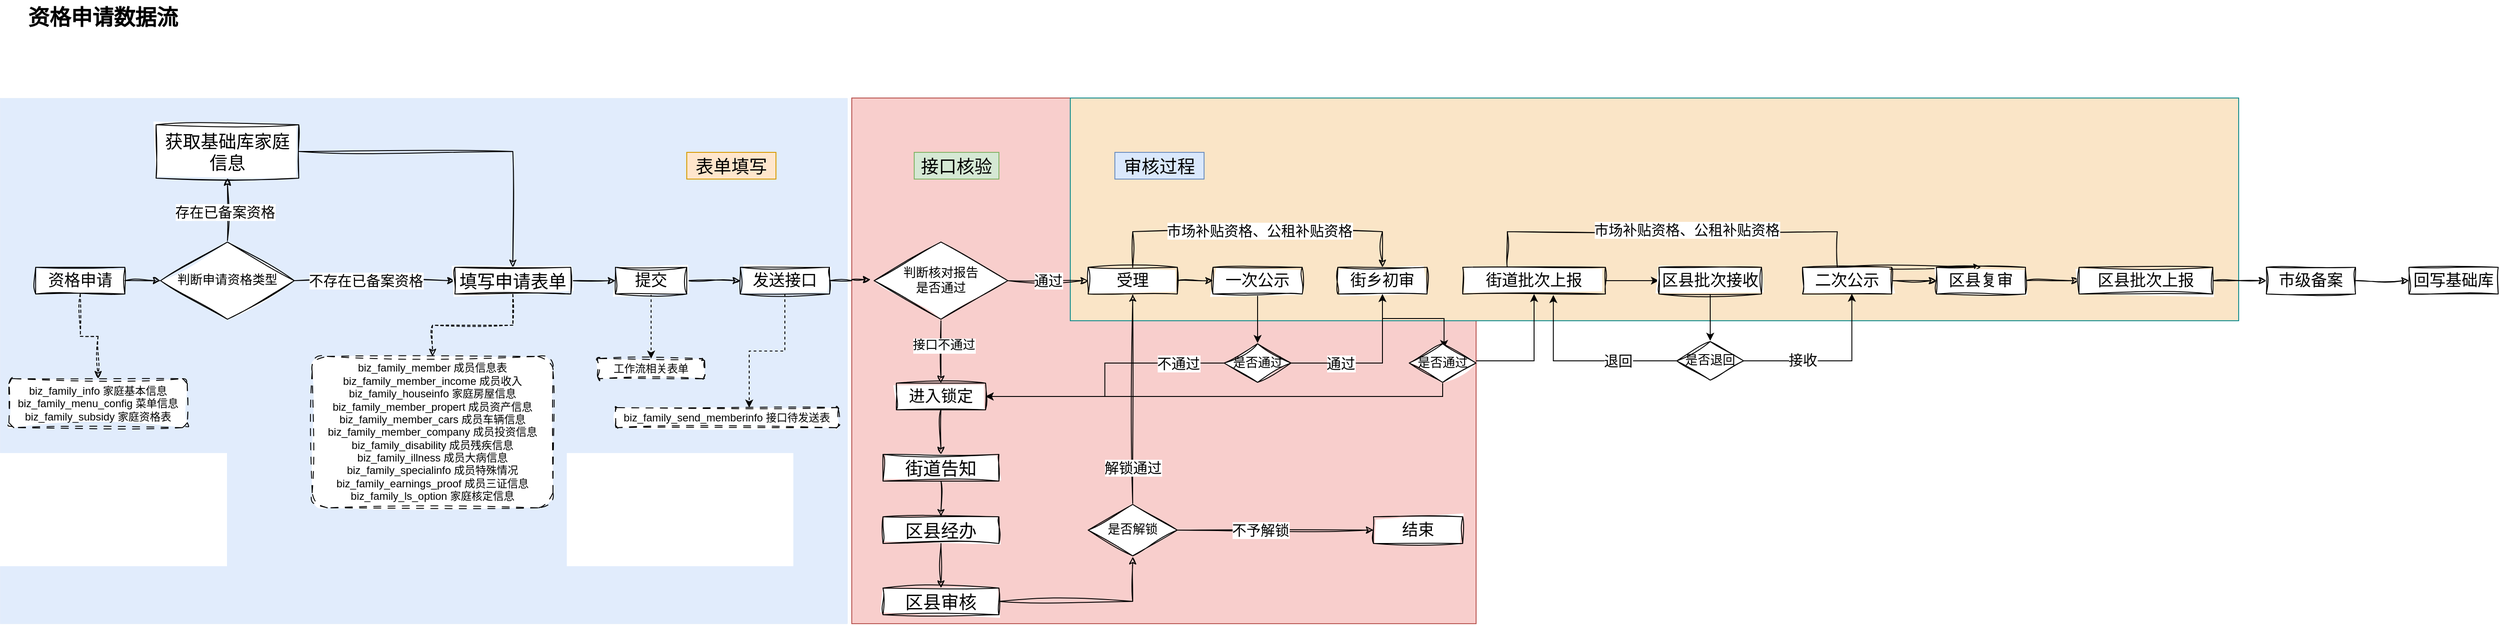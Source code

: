 <mxfile version="21.6.6" type="github">
  <diagram name="第 1 页" id="L3xyPryuT6cQ3fmTiVPL">
    <mxGraphModel dx="1927" dy="1056" grid="1" gridSize="10" guides="1" tooltips="1" connect="1" arrows="1" fold="1" page="1" pageScale="1" pageWidth="850" pageHeight="1100" math="0" shadow="0">
      <root>
        <mxCell id="0" />
        <mxCell id="1" parent="0" />
        <mxCell id="yCfuCtmDYK_FV-YPYzmW-62" value="" style="rounded=0;whiteSpace=wrap;html=1;strokeColor=#b85450;fillColor=#f8cecc;" parent="1" vertex="1">
          <mxGeometry x="665" y="160" width="700" height="590" as="geometry" />
        </mxCell>
        <mxCell id="yCfuCtmDYK_FV-YPYzmW-61" value="" style="rounded=0;whiteSpace=wrap;html=1;strokeColor=#0F8B8D;fontColor=#143642;fillColor=#FAE5C7;" parent="1" vertex="1">
          <mxGeometry x="910" y="160" width="1310" height="250" as="geometry" />
        </mxCell>
        <mxCell id="yCfuCtmDYK_FV-YPYzmW-57" value="" style="rounded=0;whiteSpace=wrap;html=1;dashed=1;opacity=80;fillColor=#dae8fc;strokeColor=#6c8ebf;fillStyle=auto;gradientColor=none;align=left;fontSize=16;strokeWidth=0;" parent="1" vertex="1">
          <mxGeometry x="-289.98" y="160" width="949.98" height="590" as="geometry" />
        </mxCell>
        <mxCell id="1xCJAlItFcg6lwi7AEPt-1" value="资格申请数据流" style="text;strokeColor=none;fillColor=none;html=1;fontSize=24;fontStyle=1;verticalAlign=middle;align=center;sketch=1;curveFitting=1;jiggle=2;fontFamily=Comic Sans MS;" parent="1" vertex="1">
          <mxGeometry x="-270" y="50" width="190" height="40" as="geometry" />
        </mxCell>
        <mxCell id="1xCJAlItFcg6lwi7AEPt-4" style="edgeStyle=orthogonalEdgeStyle;rounded=0;sketch=1;hachureGap=4;jiggle=2;curveFitting=1;orthogonalLoop=1;jettySize=auto;html=1;exitX=1;exitY=0.5;exitDx=0;exitDy=0;fontFamily=Comic Sans MS;fontSize=16;" parent="1" source="yCfuCtmDYK_FV-YPYzmW-40" target="1xCJAlItFcg6lwi7AEPt-3" edge="1">
          <mxGeometry relative="1" as="geometry" />
        </mxCell>
        <mxCell id="yCfuCtmDYK_FV-YPYzmW-42" value="不存在已备案资格" style="edgeLabel;html=1;align=center;verticalAlign=middle;resizable=0;points=[];fontSize=16;fontFamily=Comic Sans MS;" parent="1xCJAlItFcg6lwi7AEPt-4" vertex="1" connectable="0">
          <mxGeometry x="0.073" y="-2" relative="1" as="geometry">
            <mxPoint x="-17" y="-2" as="offset" />
          </mxGeometry>
        </mxCell>
        <mxCell id="vz7TybBeLEqPIu0Ode82-3" value="" style="edgeStyle=orthogonalEdgeStyle;rounded=0;orthogonalLoop=1;jettySize=auto;html=1;dashed=1;sketch=1;curveFitting=1;jiggle=2;" edge="1" parent="1" source="1xCJAlItFcg6lwi7AEPt-2" target="vz7TybBeLEqPIu0Ode82-2">
          <mxGeometry relative="1" as="geometry" />
        </mxCell>
        <mxCell id="1xCJAlItFcg6lwi7AEPt-2" value="资格申请" style="rounded=0;whiteSpace=wrap;html=1;fontSize=18;sketch=1;curveFitting=1;jiggle=2;fontFamily=Comic Sans MS;" parent="1" vertex="1">
          <mxGeometry x="-250" y="350" width="100" height="30" as="geometry" />
        </mxCell>
        <mxCell id="1xCJAlItFcg6lwi7AEPt-7" style="edgeStyle=orthogonalEdgeStyle;rounded=0;sketch=1;hachureGap=4;jiggle=2;curveFitting=1;orthogonalLoop=1;jettySize=auto;html=1;exitX=1;exitY=0.5;exitDx=0;exitDy=0;fontFamily=Comic Sans MS;fontSize=16;" parent="1" source="1xCJAlItFcg6lwi7AEPt-3" target="1xCJAlItFcg6lwi7AEPt-5" edge="1">
          <mxGeometry relative="1" as="geometry" />
        </mxCell>
        <mxCell id="vz7TybBeLEqPIu0Ode82-5" value="" style="edgeStyle=orthogonalEdgeStyle;rounded=0;orthogonalLoop=1;jettySize=auto;html=1;dashed=1;sketch=1;curveFitting=1;jiggle=2;" edge="1" parent="1" source="1xCJAlItFcg6lwi7AEPt-3" target="vz7TybBeLEqPIu0Ode82-4">
          <mxGeometry relative="1" as="geometry" />
        </mxCell>
        <mxCell id="1xCJAlItFcg6lwi7AEPt-3" value="填写申请表单" style="rounded=0;whiteSpace=wrap;html=1;sketch=1;hachureGap=4;jiggle=2;curveFitting=1;fontFamily=Comic Sans MS;fontSize=20;" parent="1" vertex="1">
          <mxGeometry x="220" y="350" width="130" height="30" as="geometry" />
        </mxCell>
        <mxCell id="1xCJAlItFcg6lwi7AEPt-9" style="edgeStyle=orthogonalEdgeStyle;rounded=0;sketch=1;hachureGap=4;jiggle=2;curveFitting=1;orthogonalLoop=1;jettySize=auto;html=1;exitX=1;exitY=0.5;exitDx=0;exitDy=0;entryX=0;entryY=0.5;entryDx=0;entryDy=0;fontFamily=Comic Sans MS;fontSize=16;" parent="1" source="1xCJAlItFcg6lwi7AEPt-5" target="1xCJAlItFcg6lwi7AEPt-8" edge="1">
          <mxGeometry relative="1" as="geometry" />
        </mxCell>
        <mxCell id="vz7TybBeLEqPIu0Ode82-7" value="" style="edgeStyle=orthogonalEdgeStyle;rounded=0;orthogonalLoop=1;jettySize=auto;html=1;fontFamily=Helvetica;fontSize=12;fontColor=default;dashed=1;" edge="1" parent="1" source="1xCJAlItFcg6lwi7AEPt-5" target="vz7TybBeLEqPIu0Ode82-6">
          <mxGeometry relative="1" as="geometry" />
        </mxCell>
        <mxCell id="1xCJAlItFcg6lwi7AEPt-5" value="提交" style="rounded=0;whiteSpace=wrap;html=1;fontSize=18;sketch=1;curveFitting=1;jiggle=2;fontFamily=Comic Sans MS;" parent="1" vertex="1">
          <mxGeometry x="400" y="350" width="80" height="30" as="geometry" />
        </mxCell>
        <mxCell id="1xCJAlItFcg6lwi7AEPt-11" style="edgeStyle=orthogonalEdgeStyle;rounded=0;sketch=1;hachureGap=4;jiggle=2;curveFitting=1;orthogonalLoop=1;jettySize=auto;html=1;exitX=1;exitY=0.5;exitDx=0;exitDy=0;entryX=-0.026;entryY=0.486;entryDx=0;entryDy=0;entryPerimeter=0;fontFamily=Comic Sans MS;fontSize=16;" parent="1" source="1xCJAlItFcg6lwi7AEPt-8" target="1xCJAlItFcg6lwi7AEPt-10" edge="1">
          <mxGeometry relative="1" as="geometry" />
        </mxCell>
        <mxCell id="vz7TybBeLEqPIu0Ode82-9" value="" style="edgeStyle=orthogonalEdgeStyle;rounded=0;orthogonalLoop=1;jettySize=auto;html=1;fontFamily=Helvetica;fontSize=12;fontColor=default;dashed=1;" edge="1" parent="1" source="1xCJAlItFcg6lwi7AEPt-8" target="vz7TybBeLEqPIu0Ode82-8">
          <mxGeometry relative="1" as="geometry">
            <Array as="points">
              <mxPoint x="590" y="444" />
              <mxPoint x="550" y="444" />
            </Array>
          </mxGeometry>
        </mxCell>
        <mxCell id="1xCJAlItFcg6lwi7AEPt-8" value="发送接口" style="rounded=0;whiteSpace=wrap;html=1;fontSize=18;sketch=1;curveFitting=1;jiggle=2;fontFamily=Comic Sans MS;" parent="1" vertex="1">
          <mxGeometry x="540" y="350" width="100" height="30" as="geometry" />
        </mxCell>
        <mxCell id="1xCJAlItFcg6lwi7AEPt-13" value="通过" style="edgeStyle=orthogonalEdgeStyle;rounded=0;sketch=1;hachureGap=4;jiggle=2;curveFitting=1;orthogonalLoop=1;jettySize=auto;html=1;entryX=0;entryY=0.5;entryDx=0;entryDy=0;fontFamily=Comic Sans MS;fontSize=16;" parent="1" source="1xCJAlItFcg6lwi7AEPt-10" target="1xCJAlItFcg6lwi7AEPt-12" edge="1">
          <mxGeometry relative="1" as="geometry" />
        </mxCell>
        <mxCell id="1xCJAlItFcg6lwi7AEPt-15" style="edgeStyle=orthogonalEdgeStyle;rounded=0;sketch=1;hachureGap=4;jiggle=2;curveFitting=1;orthogonalLoop=1;jettySize=auto;html=1;entryX=0.5;entryY=0;entryDx=0;entryDy=0;fontFamily=Comic Sans MS;fontSize=16;" parent="1" source="1xCJAlItFcg6lwi7AEPt-10" target="1xCJAlItFcg6lwi7AEPt-14" edge="1">
          <mxGeometry relative="1" as="geometry" />
        </mxCell>
        <mxCell id="yCfuCtmDYK_FV-YPYzmW-33" value="接口不通过" style="edgeLabel;html=1;align=center;verticalAlign=middle;resizable=0;points=[];fontSize=14;fontFamily=Comic Sans MS;" parent="1xCJAlItFcg6lwi7AEPt-15" vertex="1" connectable="0">
          <mxGeometry x="-0.2" y="3" relative="1" as="geometry">
            <mxPoint as="offset" />
          </mxGeometry>
        </mxCell>
        <mxCell id="1xCJAlItFcg6lwi7AEPt-10" value="判断核对报告&lt;br&gt;是否通过" style="html=1;whiteSpace=wrap;aspect=fixed;shape=isoRectangle;sketch=1;hachureGap=4;jiggle=2;curveFitting=1;fontFamily=Comic Sans MS;fontSize=14;" parent="1" vertex="1">
          <mxGeometry x="690.01" y="320" width="150" height="90" as="geometry" />
        </mxCell>
        <mxCell id="1xCJAlItFcg6lwi7AEPt-22" style="edgeStyle=orthogonalEdgeStyle;rounded=0;sketch=1;hachureGap=4;jiggle=2;curveFitting=1;orthogonalLoop=1;jettySize=auto;html=1;exitX=1;exitY=0.5;exitDx=0;exitDy=0;entryX=0;entryY=0.5;entryDx=0;entryDy=0;fontFamily=Comic Sans MS;fontSize=16;" parent="1" source="1xCJAlItFcg6lwi7AEPt-12" target="1xCJAlItFcg6lwi7AEPt-19" edge="1">
          <mxGeometry relative="1" as="geometry" />
        </mxCell>
        <mxCell id="yCfuCtmDYK_FV-YPYzmW-25" style="edgeStyle=orthogonalEdgeStyle;rounded=0;sketch=1;hachureGap=4;jiggle=2;curveFitting=1;orthogonalLoop=1;jettySize=auto;html=1;exitX=0.5;exitY=0;exitDx=0;exitDy=0;entryX=0.5;entryY=0;entryDx=0;entryDy=0;fontFamily=Comic Sans MS;fontSize=16;" parent="1" target="1xCJAlItFcg6lwi7AEPt-20" edge="1">
          <mxGeometry relative="1" as="geometry">
            <mxPoint x="980" y="350" as="sourcePoint" />
            <mxPoint x="1235" y="350" as="targetPoint" />
            <Array as="points">
              <mxPoint x="980" y="310" />
              <mxPoint x="1260" y="310" />
            </Array>
          </mxGeometry>
        </mxCell>
        <mxCell id="yCfuCtmDYK_FV-YPYzmW-34" value="市场补贴资格、公租补贴资格" style="edgeLabel;html=1;align=center;verticalAlign=middle;resizable=0;points=[];fontSize=16;fontFamily=Comic Sans MS;" parent="yCfuCtmDYK_FV-YPYzmW-25" vertex="1" connectable="0">
          <mxGeometry x="0.009" y="1" relative="1" as="geometry">
            <mxPoint as="offset" />
          </mxGeometry>
        </mxCell>
        <mxCell id="1xCJAlItFcg6lwi7AEPt-12" value="受理" style="rounded=0;whiteSpace=wrap;html=1;fontSize=18;sketch=1;curveFitting=1;jiggle=2;fontFamily=Comic Sans MS;" parent="1" vertex="1">
          <mxGeometry x="930" y="350" width="100" height="30" as="geometry" />
        </mxCell>
        <mxCell id="yCfuCtmDYK_FV-YPYzmW-6" value="" style="edgeStyle=orthogonalEdgeStyle;rounded=0;sketch=1;hachureGap=4;jiggle=2;curveFitting=1;orthogonalLoop=1;jettySize=auto;html=1;fontFamily=Comic Sans MS;fontSize=16;" parent="1" source="1xCJAlItFcg6lwi7AEPt-14" target="yCfuCtmDYK_FV-YPYzmW-5" edge="1">
          <mxGeometry relative="1" as="geometry" />
        </mxCell>
        <mxCell id="1xCJAlItFcg6lwi7AEPt-14" value="进入锁定" style="rounded=0;whiteSpace=wrap;html=1;fontSize=18;sketch=1;curveFitting=1;jiggle=2;fontFamily=Comic Sans MS;" parent="1" vertex="1">
          <mxGeometry x="715.01" y="480" width="100" height="30" as="geometry" />
        </mxCell>
        <mxCell id="vz7TybBeLEqPIu0Ode82-38" style="edgeStyle=orthogonalEdgeStyle;rounded=0;orthogonalLoop=1;jettySize=auto;html=1;exitX=0.5;exitY=1;exitDx=0;exitDy=0;fontFamily=Helvetica;fontSize=12;fontColor=default;" edge="1" parent="1" source="1xCJAlItFcg6lwi7AEPt-19" target="vz7TybBeLEqPIu0Ode82-37">
          <mxGeometry relative="1" as="geometry" />
        </mxCell>
        <mxCell id="1xCJAlItFcg6lwi7AEPt-19" value="一次公示" style="rounded=0;whiteSpace=wrap;html=1;fontSize=18;sketch=1;curveFitting=1;jiggle=2;fontFamily=Comic Sans MS;" parent="1" vertex="1">
          <mxGeometry x="1070" y="350" width="100" height="30" as="geometry" />
        </mxCell>
        <mxCell id="yCfuCtmDYK_FV-YPYzmW-23" style="edgeStyle=orthogonalEdgeStyle;rounded=0;sketch=1;hachureGap=4;jiggle=2;curveFitting=1;orthogonalLoop=1;jettySize=auto;html=1;exitX=0.5;exitY=0;exitDx=0;exitDy=0;fontFamily=Comic Sans MS;fontSize=16;entryX=0.5;entryY=0;entryDx=0;entryDy=0;" parent="1" target="yCfuCtmDYK_FV-YPYzmW-26" edge="1">
          <mxGeometry relative="1" as="geometry">
            <mxPoint x="1400" y="350" as="sourcePoint" />
            <mxPoint x="1780" y="310" as="targetPoint" />
            <Array as="points">
              <mxPoint x="1400" y="310" />
              <mxPoint x="1770" y="310" />
            </Array>
          </mxGeometry>
        </mxCell>
        <mxCell id="yCfuCtmDYK_FV-YPYzmW-36" value="市场补贴资格、公租补贴资格" style="edgeLabel;html=1;align=center;verticalAlign=middle;resizable=0;points=[];fontSize=16;fontFamily=Comic Sans MS;" parent="yCfuCtmDYK_FV-YPYzmW-23" vertex="1" connectable="0">
          <mxGeometry x="-0.033" y="2" relative="1" as="geometry">
            <mxPoint x="-55" as="offset" />
          </mxGeometry>
        </mxCell>
        <mxCell id="vz7TybBeLEqPIu0Ode82-45" style="edgeStyle=orthogonalEdgeStyle;rounded=0;orthogonalLoop=1;jettySize=auto;html=1;entryX=0.521;entryY=0.124;entryDx=0;entryDy=0;entryPerimeter=0;fontFamily=Helvetica;fontSize=12;fontColor=default;" edge="1" parent="1" source="1xCJAlItFcg6lwi7AEPt-20" target="vz7TybBeLEqPIu0Ode82-44">
          <mxGeometry relative="1" as="geometry" />
        </mxCell>
        <mxCell id="1xCJAlItFcg6lwi7AEPt-20" value="街乡初审" style="rounded=0;whiteSpace=wrap;html=1;fontSize=18;sketch=1;curveFitting=1;jiggle=2;fontFamily=Comic Sans MS;" parent="1" vertex="1">
          <mxGeometry x="1210" y="350" width="100" height="30" as="geometry" />
        </mxCell>
        <mxCell id="vz7TybBeLEqPIu0Ode82-49" value="" style="edgeStyle=orthogonalEdgeStyle;rounded=0;orthogonalLoop=1;jettySize=auto;html=1;fontFamily=Helvetica;fontSize=12;fontColor=default;" edge="1" parent="1" source="1xCJAlItFcg6lwi7AEPt-21" target="vz7TybBeLEqPIu0Ode82-48">
          <mxGeometry relative="1" as="geometry" />
        </mxCell>
        <mxCell id="1xCJAlItFcg6lwi7AEPt-21" value="街道批次上报" style="rounded=0;whiteSpace=wrap;html=1;fontSize=18;sketch=1;curveFitting=1;jiggle=2;fontFamily=Comic Sans MS;" parent="1" vertex="1">
          <mxGeometry x="1350" y="350" width="160" height="30" as="geometry" />
        </mxCell>
        <mxCell id="yCfuCtmDYK_FV-YPYzmW-27" value="" style="edgeStyle=orthogonalEdgeStyle;rounded=0;sketch=1;hachureGap=4;jiggle=2;curveFitting=1;orthogonalLoop=1;jettySize=auto;html=1;fontFamily=Comic Sans MS;fontSize=16;" parent="1" source="1xCJAlItFcg6lwi7AEPt-23" target="yCfuCtmDYK_FV-YPYzmW-26" edge="1">
          <mxGeometry relative="1" as="geometry" />
        </mxCell>
        <mxCell id="1xCJAlItFcg6lwi7AEPt-23" value="二次公示" style="rounded=0;whiteSpace=wrap;html=1;fontSize=18;sketch=1;curveFitting=1;jiggle=2;fontFamily=Comic Sans MS;" parent="1" vertex="1">
          <mxGeometry x="1731" y="350" width="100" height="30" as="geometry" />
        </mxCell>
        <mxCell id="yCfuCtmDYK_FV-YPYzmW-10" value="" style="edgeStyle=orthogonalEdgeStyle;rounded=0;sketch=1;hachureGap=4;jiggle=2;curveFitting=1;orthogonalLoop=1;jettySize=auto;html=1;fontFamily=Comic Sans MS;fontSize=16;" parent="1" source="yCfuCtmDYK_FV-YPYzmW-5" target="yCfuCtmDYK_FV-YPYzmW-7" edge="1">
          <mxGeometry relative="1" as="geometry" />
        </mxCell>
        <mxCell id="yCfuCtmDYK_FV-YPYzmW-5" value="街道告知" style="rounded=0;whiteSpace=wrap;html=1;sketch=1;hachureGap=4;jiggle=2;curveFitting=1;fontFamily=Comic Sans MS;fontSize=20;" parent="1" vertex="1">
          <mxGeometry x="700.01" y="560" width="130" height="30" as="geometry" />
        </mxCell>
        <mxCell id="yCfuCtmDYK_FV-YPYzmW-11" value="" style="edgeStyle=orthogonalEdgeStyle;rounded=0;sketch=1;hachureGap=4;jiggle=2;curveFitting=1;orthogonalLoop=1;jettySize=auto;html=1;fontFamily=Comic Sans MS;fontSize=16;" parent="1" source="yCfuCtmDYK_FV-YPYzmW-7" target="yCfuCtmDYK_FV-YPYzmW-9" edge="1">
          <mxGeometry relative="1" as="geometry" />
        </mxCell>
        <mxCell id="yCfuCtmDYK_FV-YPYzmW-7" value="区县经办" style="rounded=0;whiteSpace=wrap;html=1;sketch=1;hachureGap=4;jiggle=2;curveFitting=1;fontFamily=Comic Sans MS;fontSize=20;" parent="1" vertex="1">
          <mxGeometry x="700.01" y="630" width="130" height="30" as="geometry" />
        </mxCell>
        <mxCell id="yCfuCtmDYK_FV-YPYzmW-12" style="edgeStyle=orthogonalEdgeStyle;rounded=0;sketch=1;hachureGap=4;jiggle=2;curveFitting=1;orthogonalLoop=1;jettySize=auto;html=1;entryX=0.5;entryY=1;entryDx=0;entryDy=0;fontFamily=Comic Sans MS;fontSize=16;" parent="1" source="yCfuCtmDYK_FV-YPYzmW-13" target="1xCJAlItFcg6lwi7AEPt-12" edge="1">
          <mxGeometry relative="1" as="geometry" />
        </mxCell>
        <mxCell id="yCfuCtmDYK_FV-YPYzmW-15" value="解锁通过" style="edgeLabel;html=1;align=center;verticalAlign=middle;resizable=0;points=[];fontSize=16;fontFamily=Comic Sans MS;" parent="yCfuCtmDYK_FV-YPYzmW-12" vertex="1" connectable="0">
          <mxGeometry x="-0.031" y="-4" relative="1" as="geometry">
            <mxPoint x="-4" y="74" as="offset" />
          </mxGeometry>
        </mxCell>
        <mxCell id="yCfuCtmDYK_FV-YPYzmW-9" value="区县审核" style="rounded=0;whiteSpace=wrap;html=1;sketch=1;hachureGap=4;jiggle=2;curveFitting=1;fontFamily=Comic Sans MS;fontSize=20;" parent="1" vertex="1">
          <mxGeometry x="700.01" y="710" width="130" height="30" as="geometry" />
        </mxCell>
        <mxCell id="yCfuCtmDYK_FV-YPYzmW-14" value="" style="edgeStyle=orthogonalEdgeStyle;rounded=0;sketch=1;hachureGap=4;jiggle=2;curveFitting=1;orthogonalLoop=1;jettySize=auto;html=1;entryX=0.5;entryY=1;entryDx=0;entryDy=0;fontFamily=Comic Sans MS;fontSize=16;" parent="1" source="yCfuCtmDYK_FV-YPYzmW-9" target="yCfuCtmDYK_FV-YPYzmW-13" edge="1">
          <mxGeometry relative="1" as="geometry">
            <mxPoint x="830" y="725" as="sourcePoint" />
            <mxPoint x="980" y="380" as="targetPoint" />
          </mxGeometry>
        </mxCell>
        <mxCell id="yCfuCtmDYK_FV-YPYzmW-18" value="" style="edgeStyle=orthogonalEdgeStyle;rounded=0;sketch=1;hachureGap=4;jiggle=2;curveFitting=1;orthogonalLoop=1;jettySize=auto;html=1;fontFamily=Comic Sans MS;fontSize=16;" parent="1" source="yCfuCtmDYK_FV-YPYzmW-13" target="yCfuCtmDYK_FV-YPYzmW-17" edge="1">
          <mxGeometry relative="1" as="geometry" />
        </mxCell>
        <mxCell id="yCfuCtmDYK_FV-YPYzmW-19" value="不予解锁" style="edgeLabel;html=1;align=center;verticalAlign=middle;resizable=0;points=[];fontSize=16;fontFamily=Comic Sans MS;" parent="yCfuCtmDYK_FV-YPYzmW-18" vertex="1" connectable="0">
          <mxGeometry x="-0.284" y="-1" relative="1" as="geometry">
            <mxPoint x="14" y="-1" as="offset" />
          </mxGeometry>
        </mxCell>
        <mxCell id="yCfuCtmDYK_FV-YPYzmW-13" value="是否解锁" style="html=1;whiteSpace=wrap;aspect=fixed;shape=isoRectangle;sketch=1;hachureGap=4;jiggle=2;curveFitting=1;fontFamily=Comic Sans MS;fontSize=14;" parent="1" vertex="1">
          <mxGeometry x="930" y="615" width="100" height="60" as="geometry" />
        </mxCell>
        <mxCell id="yCfuCtmDYK_FV-YPYzmW-17" value="结束" style="rounded=0;whiteSpace=wrap;html=1;fontSize=18;sketch=1;curveFitting=1;jiggle=2;fontFamily=Comic Sans MS;" parent="1" vertex="1">
          <mxGeometry x="1250" y="630" width="100" height="30" as="geometry" />
        </mxCell>
        <mxCell id="yCfuCtmDYK_FV-YPYzmW-29" value="" style="edgeStyle=orthogonalEdgeStyle;rounded=0;sketch=1;hachureGap=4;jiggle=2;curveFitting=1;orthogonalLoop=1;jettySize=auto;html=1;fontFamily=Comic Sans MS;fontSize=16;" parent="1" source="yCfuCtmDYK_FV-YPYzmW-26" target="yCfuCtmDYK_FV-YPYzmW-28" edge="1">
          <mxGeometry relative="1" as="geometry" />
        </mxCell>
        <mxCell id="yCfuCtmDYK_FV-YPYzmW-26" value="区县复审" style="rounded=0;whiteSpace=wrap;html=1;fontSize=18;sketch=1;curveFitting=1;jiggle=2;fontFamily=Comic Sans MS;" parent="1" vertex="1">
          <mxGeometry x="1881" y="350" width="100" height="30" as="geometry" />
        </mxCell>
        <mxCell id="yCfuCtmDYK_FV-YPYzmW-31" value="" style="edgeStyle=orthogonalEdgeStyle;rounded=0;sketch=1;hachureGap=4;jiggle=2;curveFitting=1;orthogonalLoop=1;jettySize=auto;html=1;fontFamily=Comic Sans MS;fontSize=16;" parent="1" source="yCfuCtmDYK_FV-YPYzmW-28" target="yCfuCtmDYK_FV-YPYzmW-30" edge="1">
          <mxGeometry relative="1" as="geometry" />
        </mxCell>
        <mxCell id="yCfuCtmDYK_FV-YPYzmW-28" value="区县批次上报" style="rounded=0;whiteSpace=wrap;html=1;fontSize=18;sketch=1;curveFitting=1;jiggle=2;fontFamily=Comic Sans MS;" parent="1" vertex="1">
          <mxGeometry x="2041" y="350" width="150" height="30" as="geometry" />
        </mxCell>
        <mxCell id="yCfuCtmDYK_FV-YPYzmW-50" value="" style="edgeStyle=orthogonalEdgeStyle;rounded=0;sketch=1;hachureGap=4;jiggle=2;curveFitting=1;orthogonalLoop=1;jettySize=auto;html=1;fontFamily=Comic Sans MS;fontSize=16;" parent="1" source="yCfuCtmDYK_FV-YPYzmW-30" target="yCfuCtmDYK_FV-YPYzmW-49" edge="1">
          <mxGeometry relative="1" as="geometry" />
        </mxCell>
        <mxCell id="yCfuCtmDYK_FV-YPYzmW-30" value="市级备案" style="rounded=0;whiteSpace=wrap;html=1;fontSize=18;sketch=1;curveFitting=1;jiggle=2;fontFamily=Comic Sans MS;" parent="1" vertex="1">
          <mxGeometry x="2251" y="350" width="100" height="30" as="geometry" />
        </mxCell>
        <mxCell id="yCfuCtmDYK_FV-YPYzmW-41" value="" style="edgeStyle=orthogonalEdgeStyle;rounded=0;sketch=1;hachureGap=4;jiggle=2;curveFitting=1;orthogonalLoop=1;jettySize=auto;html=1;exitX=1;exitY=0.5;exitDx=0;exitDy=0;fontFamily=Comic Sans MS;fontSize=16;" parent="1" source="1xCJAlItFcg6lwi7AEPt-2" target="yCfuCtmDYK_FV-YPYzmW-40" edge="1">
          <mxGeometry relative="1" as="geometry">
            <mxPoint x="-150" y="365" as="sourcePoint" />
            <mxPoint x="110" y="365" as="targetPoint" />
          </mxGeometry>
        </mxCell>
        <mxCell id="yCfuCtmDYK_FV-YPYzmW-45" value="" style="edgeStyle=orthogonalEdgeStyle;rounded=0;sketch=1;hachureGap=4;jiggle=2;curveFitting=1;orthogonalLoop=1;jettySize=auto;html=1;fontFamily=Comic Sans MS;fontSize=16;" parent="1" source="yCfuCtmDYK_FV-YPYzmW-40" target="yCfuCtmDYK_FV-YPYzmW-44" edge="1">
          <mxGeometry relative="1" as="geometry" />
        </mxCell>
        <mxCell id="yCfuCtmDYK_FV-YPYzmW-47" value="存在已备案资格" style="edgeLabel;html=1;align=center;verticalAlign=middle;resizable=0;points=[];fontSize=16;fontFamily=Comic Sans MS;" parent="yCfuCtmDYK_FV-YPYzmW-45" vertex="1" connectable="0">
          <mxGeometry x="-0.09" y="3" relative="1" as="geometry">
            <mxPoint as="offset" />
          </mxGeometry>
        </mxCell>
        <mxCell id="yCfuCtmDYK_FV-YPYzmW-40" value="判断申请资格类型" style="html=1;whiteSpace=wrap;aspect=fixed;shape=isoRectangle;sketch=1;hachureGap=4;jiggle=2;curveFitting=1;fontFamily=Comic Sans MS;fontSize=14;" parent="1" vertex="1">
          <mxGeometry x="-110" y="320" width="150" height="90" as="geometry" />
        </mxCell>
        <mxCell id="yCfuCtmDYK_FV-YPYzmW-46" style="edgeStyle=orthogonalEdgeStyle;rounded=0;sketch=1;hachureGap=4;jiggle=2;curveFitting=1;orthogonalLoop=1;jettySize=auto;html=1;fontFamily=Comic Sans MS;fontSize=16;" parent="1" source="yCfuCtmDYK_FV-YPYzmW-44" target="1xCJAlItFcg6lwi7AEPt-3" edge="1">
          <mxGeometry relative="1" as="geometry" />
        </mxCell>
        <mxCell id="yCfuCtmDYK_FV-YPYzmW-44" value="获取基础库家庭信息" style="rounded=0;whiteSpace=wrap;html=1;sketch=1;hachureGap=4;jiggle=2;curveFitting=1;fontFamily=Comic Sans MS;fontSize=20;" parent="1" vertex="1">
          <mxGeometry x="-115" y="190" width="160" height="60" as="geometry" />
        </mxCell>
        <mxCell id="yCfuCtmDYK_FV-YPYzmW-49" value="回写基础库" style="rounded=0;whiteSpace=wrap;html=1;fontSize=18;sketch=1;curveFitting=1;jiggle=2;fontFamily=Comic Sans MS;" parent="1" vertex="1">
          <mxGeometry x="2411" y="350" width="100" height="30" as="geometry" />
        </mxCell>
        <mxCell id="yCfuCtmDYK_FV-YPYzmW-58" value="表单填写" style="text;html=1;strokeColor=#d79b00;fillColor=#ffe6cc;align=center;verticalAlign=middle;whiteSpace=wrap;rounded=0;fontSize=20;" parent="1" vertex="1">
          <mxGeometry x="480" y="221" width="100" height="30" as="geometry" />
        </mxCell>
        <mxCell id="yCfuCtmDYK_FV-YPYzmW-63" value="接口核验" style="text;html=1;strokeColor=#82b366;fillColor=#d5e8d4;align=center;verticalAlign=middle;whiteSpace=wrap;rounded=0;fontSize=20;" parent="1" vertex="1">
          <mxGeometry x="735" y="221" width="95" height="30" as="geometry" />
        </mxCell>
        <mxCell id="yCfuCtmDYK_FV-YPYzmW-64" value="审核过程" style="text;html=1;strokeColor=#6c8ebf;fillColor=#dae8fc;align=center;verticalAlign=middle;whiteSpace=wrap;rounded=0;fontSize=20;" parent="1" vertex="1">
          <mxGeometry x="960" y="221" width="100" height="30" as="geometry" />
        </mxCell>
        <mxCell id="vz7TybBeLEqPIu0Ode82-2" value="biz_family_info 家庭基本信息&lt;br&gt;biz_family_menu_config 菜单信息&lt;br&gt;biz_family_subsidy 家庭资格表" style="rounded=1;arcSize=10;whiteSpace=wrap;html=1;align=center;sketch=1;curveFitting=1;jiggle=2;dashed=1;dashPattern=8 8;" vertex="1" parent="1">
          <mxGeometry x="-280" y="475" width="200" height="55" as="geometry" />
        </mxCell>
        <mxCell id="vz7TybBeLEqPIu0Ode82-4" value="biz_family_member 成员信息表&lt;br&gt;biz_family_member_income 成员收入biz_family_houseinfo 家庭房屋信息&lt;br&gt;biz_family_member_propert 成员资产信息&lt;br&gt;biz_family_member_cars 成员车辆信息&lt;br&gt;biz_family_member_company 成员投资信息&lt;br&gt;biz_family_disability 成员残疾信息&lt;br&gt;biz_family_illness 成员大病信息&lt;br&gt;biz_family_specialinfo 成员特殊情况&lt;br&gt;biz_family_earnings_proof 成员三证信息&lt;br&gt;biz_family_ls_option 家庭核定信息" style="rounded=1;arcSize=10;whiteSpace=wrap;html=1;align=center;sketch=1;curveFitting=1;jiggle=2;dashed=1;dashPattern=8 8;" vertex="1" parent="1">
          <mxGeometry x="60" y="450" width="270" height="170" as="geometry" />
        </mxCell>
        <mxCell id="vz7TybBeLEqPIu0Ode82-6" value="工作流相关表单" style="rounded=1;arcSize=10;whiteSpace=wrap;html=1;align=center;sketch=1;curveFitting=1;jiggle=2;dashed=1;dashPattern=8 8;" vertex="1" parent="1">
          <mxGeometry x="380" y="452.5" width="120" height="22.5" as="geometry" />
        </mxCell>
        <mxCell id="vz7TybBeLEqPIu0Ode82-8" value="biz_family_send_memberinfo 接口待发送表" style="rounded=1;arcSize=10;whiteSpace=wrap;html=1;align=center;sketch=1;curveFitting=1;jiggle=2;dashed=1;dashPattern=8 8;" vertex="1" parent="1">
          <mxGeometry x="400" y="507.5" width="250" height="22.5" as="geometry" />
        </mxCell>
        <mxCell id="vz7TybBeLEqPIu0Ode82-39" style="edgeStyle=orthogonalEdgeStyle;rounded=0;orthogonalLoop=1;jettySize=auto;html=1;entryX=0.5;entryY=1;entryDx=0;entryDy=0;fontFamily=Helvetica;fontSize=12;fontColor=default;" edge="1" parent="1" source="vz7TybBeLEqPIu0Ode82-37" target="1xCJAlItFcg6lwi7AEPt-20">
          <mxGeometry relative="1" as="geometry" />
        </mxCell>
        <mxCell id="vz7TybBeLEqPIu0Ode82-40" value="通过" style="edgeLabel;html=1;align=center;verticalAlign=middle;resizable=0;points=[];fontSize=16;fontFamily=Helvetica;fontColor=default;" vertex="1" connectable="0" parent="vz7TybBeLEqPIu0Ode82-39">
          <mxGeometry x="-0.53" y="1" relative="1" as="geometry">
            <mxPoint x="13" y="1" as="offset" />
          </mxGeometry>
        </mxCell>
        <mxCell id="vz7TybBeLEqPIu0Ode82-42" style="edgeStyle=orthogonalEdgeStyle;rounded=0;orthogonalLoop=1;jettySize=auto;html=1;fontFamily=Helvetica;fontSize=12;fontColor=default;" edge="1" parent="1" source="vz7TybBeLEqPIu0Ode82-37" target="1xCJAlItFcg6lwi7AEPt-14">
          <mxGeometry relative="1" as="geometry" />
        </mxCell>
        <mxCell id="vz7TybBeLEqPIu0Ode82-43" value="不通过" style="edgeLabel;html=1;align=center;verticalAlign=middle;resizable=0;points=[];fontSize=16;fontFamily=Helvetica;fontColor=default;" vertex="1" connectable="0" parent="vz7TybBeLEqPIu0Ode82-42">
          <mxGeometry x="-0.77" y="3" relative="1" as="geometry">
            <mxPoint x="-17" y="-3" as="offset" />
          </mxGeometry>
        </mxCell>
        <mxCell id="vz7TybBeLEqPIu0Ode82-37" value="是否通过" style="html=1;whiteSpace=wrap;aspect=fixed;shape=isoRectangle;sketch=1;hachureGap=4;jiggle=2;curveFitting=1;fontFamily=Comic Sans MS;fontSize=14;" vertex="1" parent="1">
          <mxGeometry x="1082.5" y="435" width="75" height="45" as="geometry" />
        </mxCell>
        <mxCell id="vz7TybBeLEqPIu0Ode82-46" style="edgeStyle=orthogonalEdgeStyle;rounded=0;orthogonalLoop=1;jettySize=auto;html=1;entryX=0.5;entryY=1;entryDx=0;entryDy=0;fontFamily=Helvetica;fontSize=12;fontColor=default;" edge="1" parent="1" source="vz7TybBeLEqPIu0Ode82-44" target="1xCJAlItFcg6lwi7AEPt-21">
          <mxGeometry relative="1" as="geometry">
            <Array as="points">
              <mxPoint x="1430" y="455" />
            </Array>
          </mxGeometry>
        </mxCell>
        <mxCell id="vz7TybBeLEqPIu0Ode82-47" style="edgeStyle=orthogonalEdgeStyle;rounded=0;orthogonalLoop=1;jettySize=auto;html=1;entryX=1;entryY=0.5;entryDx=0;entryDy=0;fontFamily=Helvetica;fontSize=12;fontColor=default;" edge="1" parent="1" source="vz7TybBeLEqPIu0Ode82-44" target="1xCJAlItFcg6lwi7AEPt-14">
          <mxGeometry relative="1" as="geometry">
            <Array as="points">
              <mxPoint x="1328" y="495" />
            </Array>
          </mxGeometry>
        </mxCell>
        <mxCell id="vz7TybBeLEqPIu0Ode82-44" value="是否通过" style="html=1;whiteSpace=wrap;aspect=fixed;shape=isoRectangle;sketch=1;hachureGap=4;jiggle=2;curveFitting=1;fontFamily=Comic Sans MS;fontSize=14;" vertex="1" parent="1">
          <mxGeometry x="1290" y="435" width="75" height="45" as="geometry" />
        </mxCell>
        <mxCell id="vz7TybBeLEqPIu0Ode82-52" value="" style="edgeStyle=orthogonalEdgeStyle;rounded=0;orthogonalLoop=1;jettySize=auto;html=1;fontFamily=Helvetica;fontSize=12;fontColor=default;" edge="1" parent="1" source="vz7TybBeLEqPIu0Ode82-48" target="vz7TybBeLEqPIu0Ode82-51">
          <mxGeometry relative="1" as="geometry" />
        </mxCell>
        <mxCell id="vz7TybBeLEqPIu0Ode82-48" value="区县批次接收" style="rounded=0;whiteSpace=wrap;html=1;fontSize=18;sketch=1;curveFitting=1;jiggle=2;fontFamily=Comic Sans MS;" vertex="1" parent="1">
          <mxGeometry x="1570" y="350" width="115" height="30" as="geometry" />
        </mxCell>
        <mxCell id="vz7TybBeLEqPIu0Ode82-53" style="edgeStyle=orthogonalEdgeStyle;rounded=0;orthogonalLoop=1;jettySize=auto;html=1;entryX=0.553;entryY=0.989;entryDx=0;entryDy=0;entryPerimeter=0;fontFamily=Helvetica;fontSize=12;fontColor=default;" edge="1" parent="1" source="vz7TybBeLEqPIu0Ode82-51" target="1xCJAlItFcg6lwi7AEPt-23">
          <mxGeometry relative="1" as="geometry" />
        </mxCell>
        <mxCell id="vz7TybBeLEqPIu0Ode82-54" value="接收" style="edgeLabel;html=1;align=center;verticalAlign=middle;resizable=0;points=[];fontSize=16;fontFamily=Helvetica;fontColor=default;" vertex="1" connectable="0" parent="vz7TybBeLEqPIu0Ode82-53">
          <mxGeometry x="-0.334" y="1" relative="1" as="geometry">
            <mxPoint as="offset" />
          </mxGeometry>
        </mxCell>
        <mxCell id="vz7TybBeLEqPIu0Ode82-55" style="edgeStyle=orthogonalEdgeStyle;rounded=0;orthogonalLoop=1;jettySize=auto;html=1;entryX=0.635;entryY=1.038;entryDx=0;entryDy=0;entryPerimeter=0;fontFamily=Helvetica;fontSize=12;fontColor=default;" edge="1" parent="1" source="vz7TybBeLEqPIu0Ode82-51" target="1xCJAlItFcg6lwi7AEPt-21">
          <mxGeometry relative="1" as="geometry" />
        </mxCell>
        <mxCell id="vz7TybBeLEqPIu0Ode82-56" value="退回" style="edgeLabel;html=1;align=center;verticalAlign=middle;resizable=0;points=[];fontSize=16;fontFamily=Helvetica;fontColor=default;" vertex="1" connectable="0" parent="vz7TybBeLEqPIu0Ode82-55">
          <mxGeometry x="-0.379" y="3" relative="1" as="geometry">
            <mxPoint y="-3" as="offset" />
          </mxGeometry>
        </mxCell>
        <mxCell id="vz7TybBeLEqPIu0Ode82-51" value="是否退回" style="html=1;whiteSpace=wrap;aspect=fixed;shape=isoRectangle;sketch=1;hachureGap=4;jiggle=2;curveFitting=1;fontFamily=Comic Sans MS;fontSize=14;" vertex="1" parent="1">
          <mxGeometry x="1590" y="432.5" width="75" height="45" as="geometry" />
        </mxCell>
      </root>
    </mxGraphModel>
  </diagram>
</mxfile>
